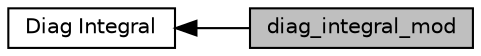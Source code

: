 digraph "diag_integral_mod"
{
  edge [fontname="Helvetica",fontsize="10",labelfontname="Helvetica",labelfontsize="10"];
  node [fontname="Helvetica",fontsize="10",shape=box];
  rankdir=LR;
  Node2 [label="Diag Integral",height=0.2,width=0.4,color="black", fillcolor="white", style="filled",URL="$group__diag__integral.html",tooltip="Modules and associated files in the diag_integral directory."];
  Node1 [label="diag_integral_mod",height=0.2,width=0.4,color="black", fillcolor="grey75", style="filled", fontcolor="black",tooltip="This module computes and outputs global and / or hemispheric physics integrals."];
  Node2->Node1 [shape=plaintext, dir="back", style="solid"];
}
